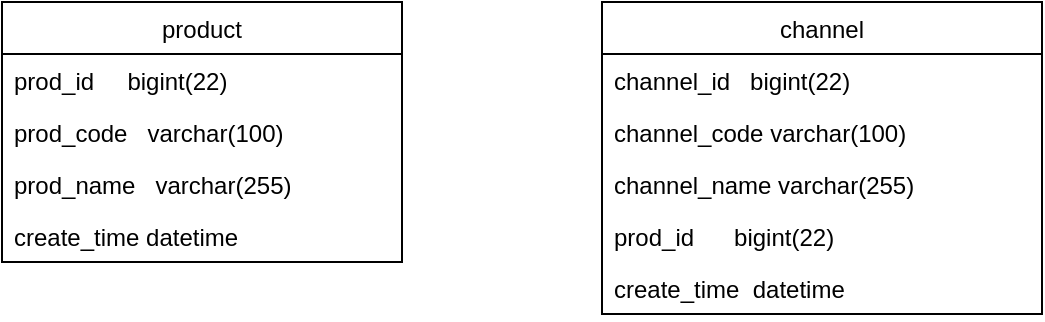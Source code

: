 <mxfile version="14.6.13" type="github">
  <diagram id="iwTj0vibkxEMLBBduAxx" name="第 1 页">
    <mxGraphModel dx="950" dy="435" grid="1" gridSize="10" guides="1" tooltips="1" connect="1" arrows="1" fold="1" page="1" pageScale="1" pageWidth="827" pageHeight="1169" math="0" shadow="0">
      <root>
        <mxCell id="0" />
        <mxCell id="1" parent="0" />
        <mxCell id="eVMJsNUpBM0sj28e-GxP-1" value="product" style="swimlane;fontStyle=0;childLayout=stackLayout;horizontal=1;startSize=26;fillColor=none;horizontalStack=0;resizeParent=1;resizeParentMax=0;resizeLast=0;collapsible=1;marginBottom=0;" parent="1" vertex="1">
          <mxGeometry x="100" y="210" width="200" height="130" as="geometry" />
        </mxCell>
        <mxCell id="eVMJsNUpBM0sj28e-GxP-2" value="prod_id     bigint(22)" style="text;strokeColor=none;fillColor=none;align=left;verticalAlign=top;spacingLeft=4;spacingRight=4;overflow=hidden;rotatable=0;points=[[0,0.5],[1,0.5]];portConstraint=eastwest;" parent="eVMJsNUpBM0sj28e-GxP-1" vertex="1">
          <mxGeometry y="26" width="200" height="26" as="geometry" />
        </mxCell>
        <mxCell id="eVMJsNUpBM0sj28e-GxP-3" value="prod_code   varchar(100) " style="text;strokeColor=none;fillColor=none;align=left;verticalAlign=top;spacingLeft=4;spacingRight=4;overflow=hidden;rotatable=0;points=[[0,0.5],[1,0.5]];portConstraint=eastwest;" parent="eVMJsNUpBM0sj28e-GxP-1" vertex="1">
          <mxGeometry y="52" width="200" height="26" as="geometry" />
        </mxCell>
        <mxCell id="eVMJsNUpBM0sj28e-GxP-4" value="prod_name   varchar(255) " style="text;strokeColor=none;fillColor=none;align=left;verticalAlign=top;spacingLeft=4;spacingRight=4;overflow=hidden;rotatable=0;points=[[0,0.5],[1,0.5]];portConstraint=eastwest;" parent="eVMJsNUpBM0sj28e-GxP-1" vertex="1">
          <mxGeometry y="78" width="200" height="26" as="geometry" />
        </mxCell>
        <mxCell id="eVMJsNUpBM0sj28e-GxP-5" value="create_time datetime" style="text;strokeColor=none;fillColor=none;align=left;verticalAlign=top;spacingLeft=4;spacingRight=4;overflow=hidden;rotatable=0;points=[[0,0.5],[1,0.5]];portConstraint=eastwest;" parent="eVMJsNUpBM0sj28e-GxP-1" vertex="1">
          <mxGeometry y="104" width="200" height="26" as="geometry" />
        </mxCell>
        <mxCell id="eVMJsNUpBM0sj28e-GxP-6" value="channel" style="swimlane;fontStyle=0;childLayout=stackLayout;horizontal=1;startSize=26;fillColor=none;horizontalStack=0;resizeParent=1;resizeParentMax=0;resizeLast=0;collapsible=1;marginBottom=0;" parent="1" vertex="1">
          <mxGeometry x="400" y="210" width="220" height="156" as="geometry" />
        </mxCell>
        <mxCell id="eVMJsNUpBM0sj28e-GxP-7" value="channel_id   bigint(22)" style="text;strokeColor=none;fillColor=none;align=left;verticalAlign=top;spacingLeft=4;spacingRight=4;overflow=hidden;rotatable=0;points=[[0,0.5],[1,0.5]];portConstraint=eastwest;" parent="eVMJsNUpBM0sj28e-GxP-6" vertex="1">
          <mxGeometry y="26" width="220" height="26" as="geometry" />
        </mxCell>
        <mxCell id="eVMJsNUpBM0sj28e-GxP-8" value="channel_code varchar(100)" style="text;strokeColor=none;fillColor=none;align=left;verticalAlign=top;spacingLeft=4;spacingRight=4;overflow=hidden;rotatable=0;points=[[0,0.5],[1,0.5]];portConstraint=eastwest;" parent="eVMJsNUpBM0sj28e-GxP-6" vertex="1">
          <mxGeometry y="52" width="220" height="26" as="geometry" />
        </mxCell>
        <mxCell id="eVMJsNUpBM0sj28e-GxP-9" value="channel_name varchar(255)" style="text;strokeColor=none;fillColor=none;align=left;verticalAlign=top;spacingLeft=4;spacingRight=4;overflow=hidden;rotatable=0;points=[[0,0.5],[1,0.5]];portConstraint=eastwest;" parent="eVMJsNUpBM0sj28e-GxP-6" vertex="1">
          <mxGeometry y="78" width="220" height="26" as="geometry" />
        </mxCell>
        <mxCell id="eVMJsNUpBM0sj28e-GxP-10" value="prod_id      bigint(22)" style="text;strokeColor=none;fillColor=none;align=left;verticalAlign=top;spacingLeft=4;spacingRight=4;overflow=hidden;rotatable=0;points=[[0,0.5],[1,0.5]];portConstraint=eastwest;" parent="eVMJsNUpBM0sj28e-GxP-6" vertex="1">
          <mxGeometry y="104" width="220" height="26" as="geometry" />
        </mxCell>
        <mxCell id="eVMJsNUpBM0sj28e-GxP-12" value="create_time  datetime" style="text;strokeColor=none;fillColor=none;align=left;verticalAlign=top;spacingLeft=4;spacingRight=4;overflow=hidden;rotatable=0;points=[[0,0.5],[1,0.5]];portConstraint=eastwest;" parent="eVMJsNUpBM0sj28e-GxP-6" vertex="1">
          <mxGeometry y="130" width="220" height="26" as="geometry" />
        </mxCell>
      </root>
    </mxGraphModel>
  </diagram>
</mxfile>
